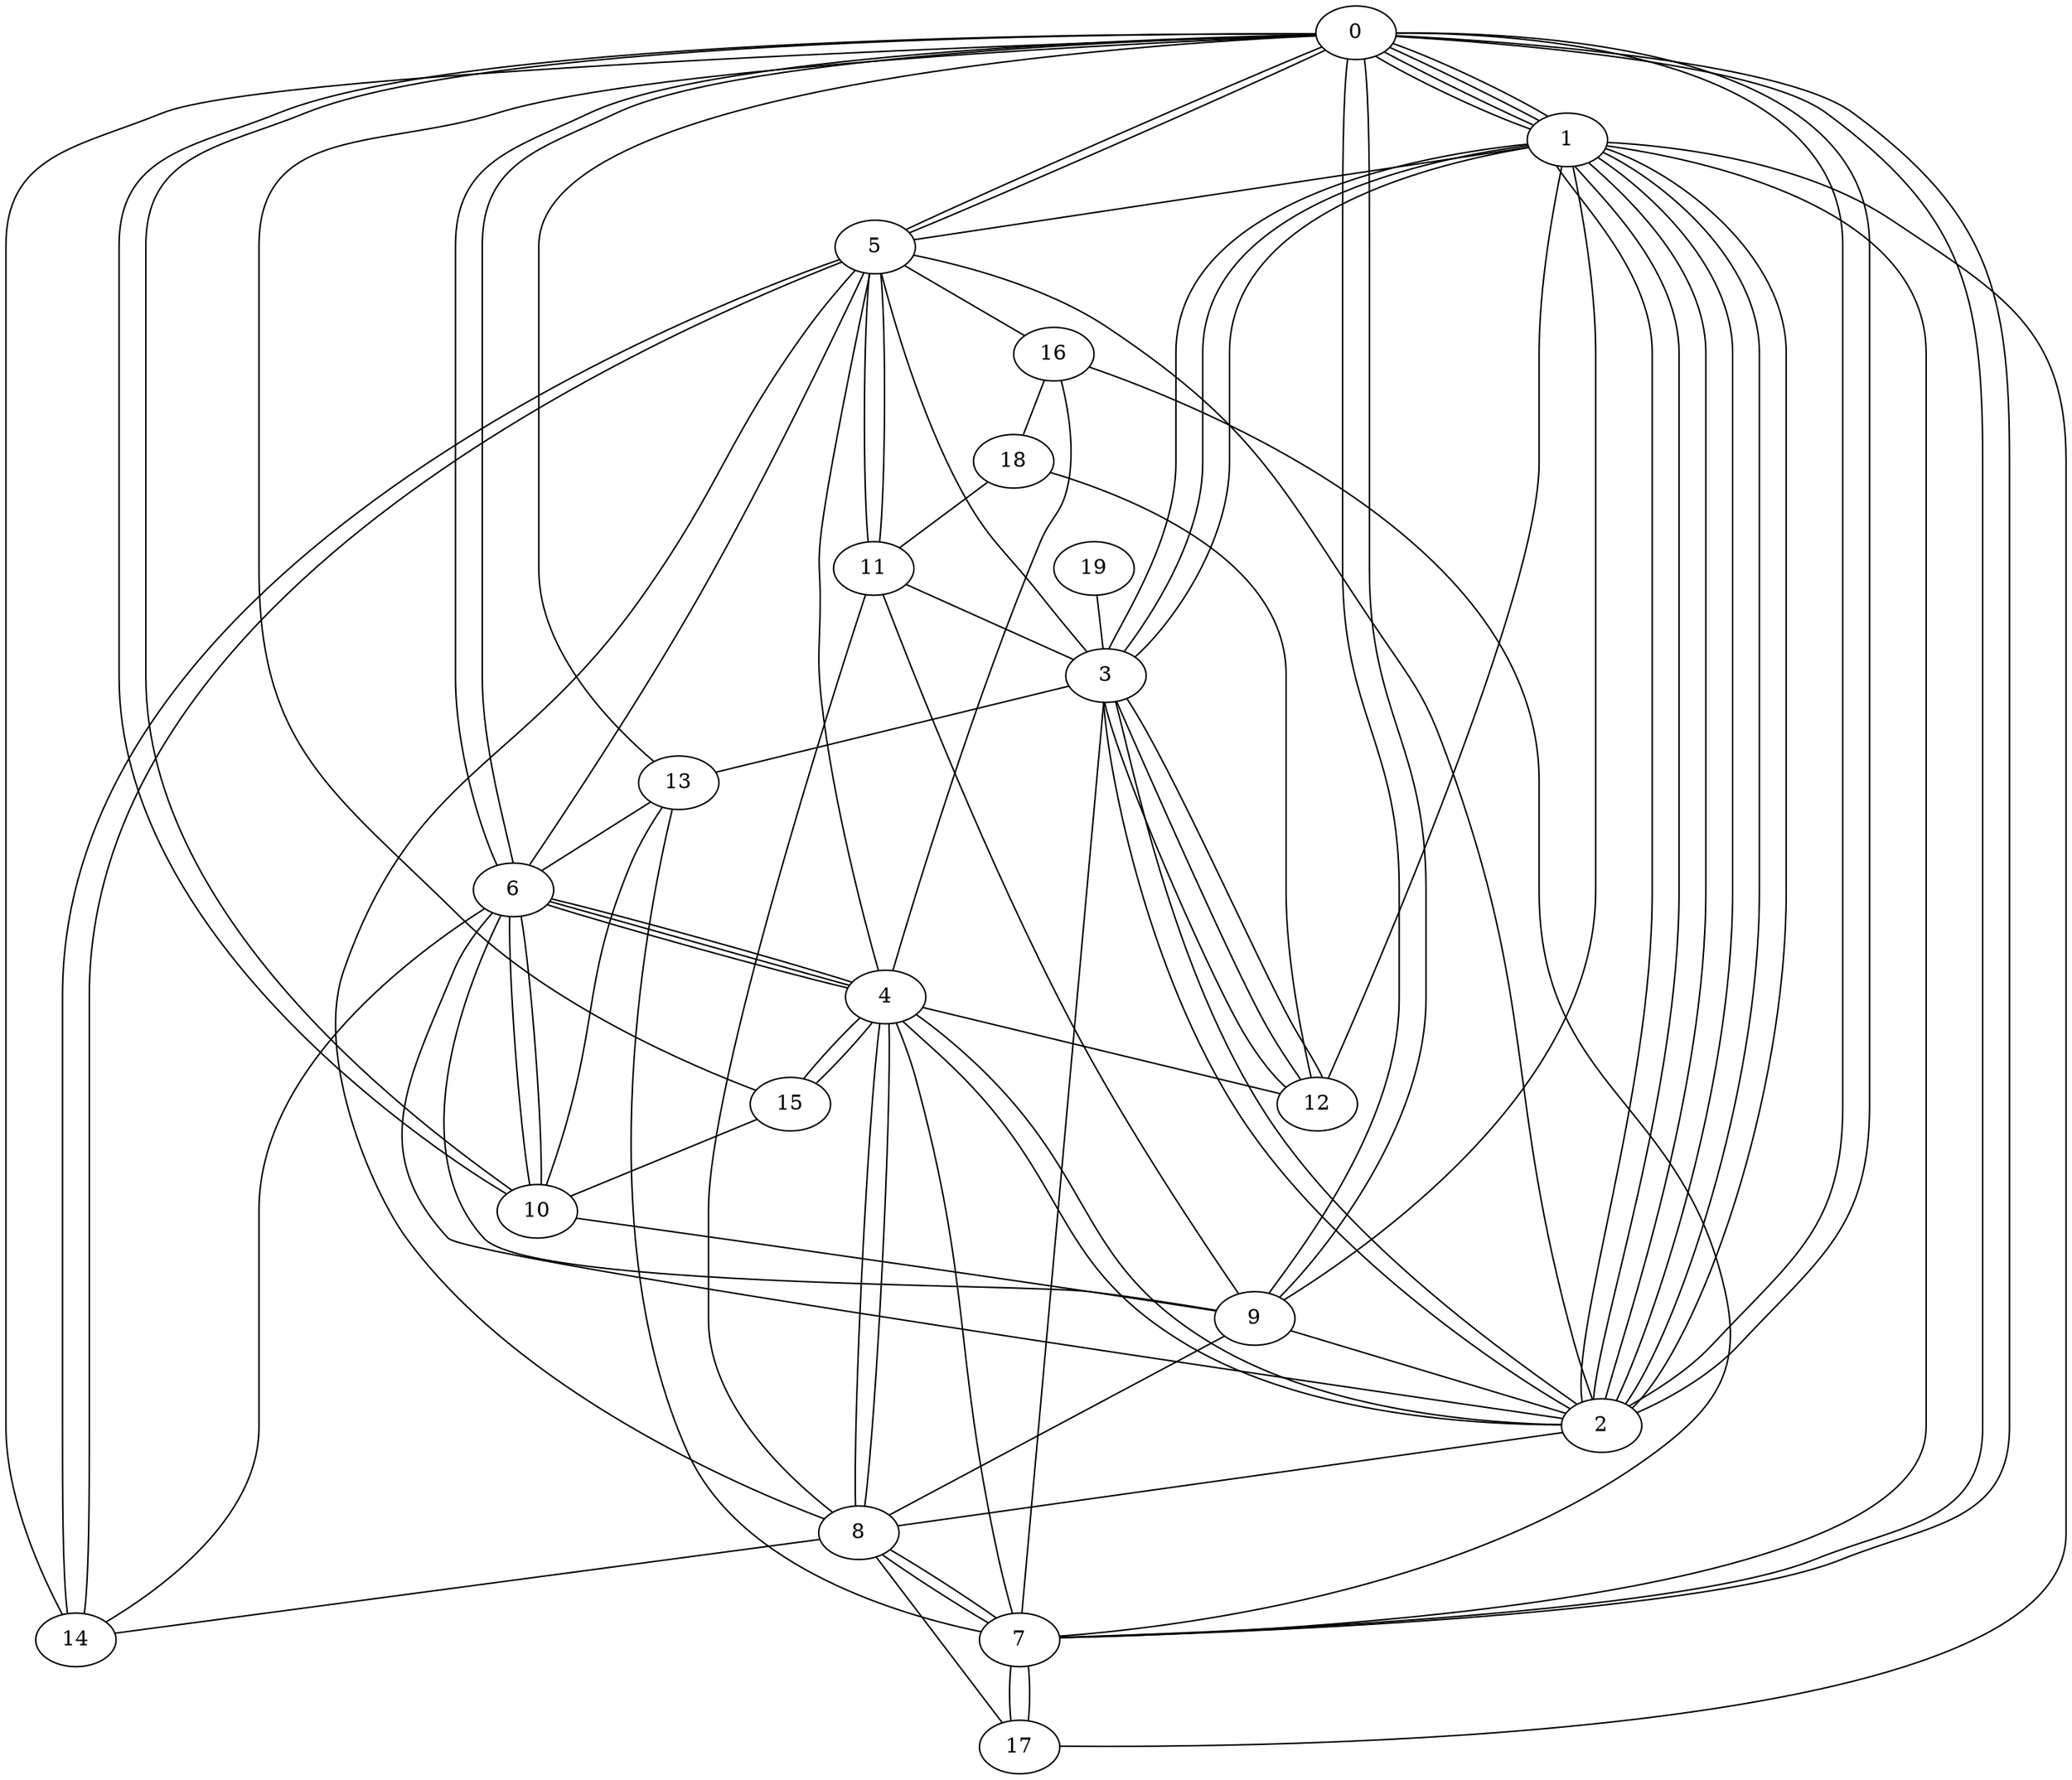 graph G {
0;
1;
2;
3;
4;
5;
6;
7;
8;
9;
10;
11;
12;
13;
14;
15;
16;
17;
18;
19;
7--13 ;
12--1 ;
6--5 ;
4--15 ;
15--10 ;
18--12 ;
4--16 ;
15--0 ;
12--3 ;
1--2 ;
9--2 ;
9--11 ;
2--1 ;
17--1 ;
5--0 ;
0--6 ;
1--3 ;
7--16 ;
1--2 ;
4--6 ;
10--6 ;
19--3 ;
1--0 ;
2--0 ;
5--2 ;
0--9 ;
9--6 ;
4--15 ;
14--5 ;
7--0 ;
8--4 ;
4--6 ;
10--9 ;
13--6 ;
3--12 ;
3--2 ;
11--3 ;
9--1 ;
0--1 ;
2--1 ;
1--2 ;
5--8 ;
3--12 ;
2--1 ;
7--3 ;
3--1 ;
11--5 ;
1--3 ;
13--10 ;
5--3 ;
6--4 ;
0--1 ;
8--7 ;
8--14 ;
7--17 ;
4--7 ;
18--11 ;
6--10 ;
6--0 ;
6--14 ;
17--7 ;
0--9 ;
4--12 ;
5--11 ;
8--4 ;
4--5 ;
4--2 ;
2--6 ;
0--5 ;
1--5 ;
16--18 ;
11--8 ;
5--16 ;
0--1 ;
0--13 ;
4--2 ;
7--0 ;
2--0 ;
3--2 ;
7--1 ;
10--0 ;
9--8 ;
0--10 ;
14--0 ;
17--8 ;
8--7 ;
2--8 ;
3--13 ;
5--14 ;
}
